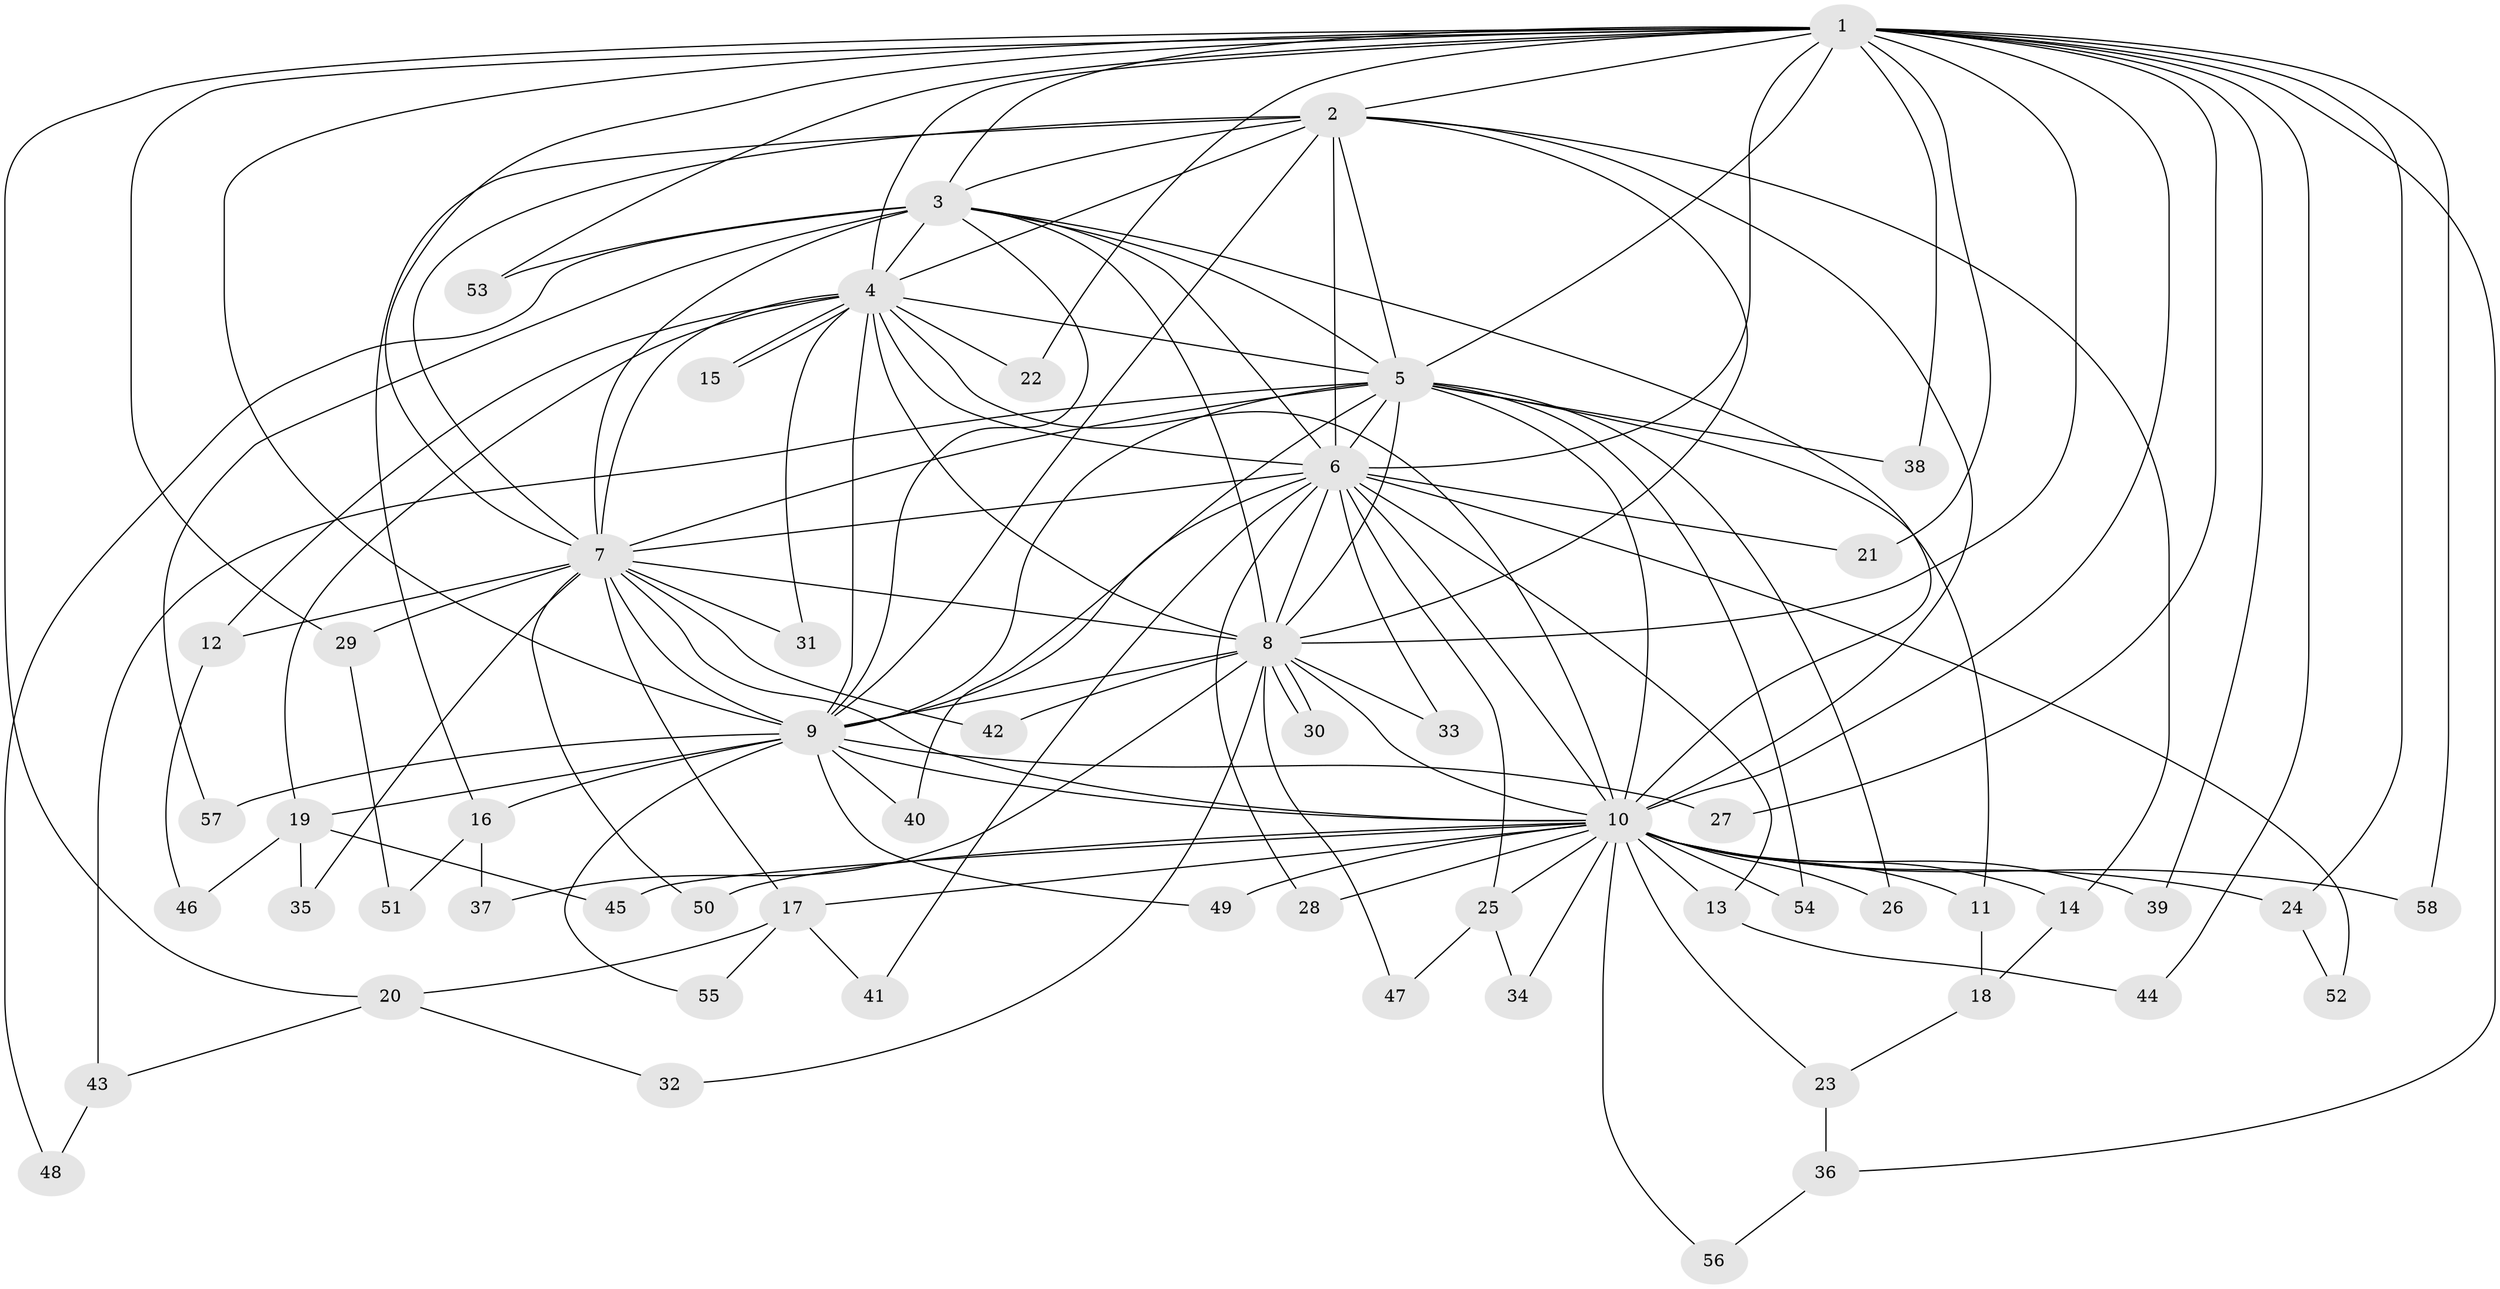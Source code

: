 // Generated by graph-tools (version 1.1) at 2025/34/03/09/25 02:34:46]
// undirected, 58 vertices, 141 edges
graph export_dot {
graph [start="1"]
  node [color=gray90,style=filled];
  1;
  2;
  3;
  4;
  5;
  6;
  7;
  8;
  9;
  10;
  11;
  12;
  13;
  14;
  15;
  16;
  17;
  18;
  19;
  20;
  21;
  22;
  23;
  24;
  25;
  26;
  27;
  28;
  29;
  30;
  31;
  32;
  33;
  34;
  35;
  36;
  37;
  38;
  39;
  40;
  41;
  42;
  43;
  44;
  45;
  46;
  47;
  48;
  49;
  50;
  51;
  52;
  53;
  54;
  55;
  56;
  57;
  58;
  1 -- 2;
  1 -- 3;
  1 -- 4;
  1 -- 5;
  1 -- 6;
  1 -- 7;
  1 -- 8;
  1 -- 9;
  1 -- 10;
  1 -- 20;
  1 -- 21;
  1 -- 22;
  1 -- 24;
  1 -- 27;
  1 -- 29;
  1 -- 36;
  1 -- 38;
  1 -- 39;
  1 -- 44;
  1 -- 53;
  1 -- 58;
  2 -- 3;
  2 -- 4;
  2 -- 5;
  2 -- 6;
  2 -- 7;
  2 -- 8;
  2 -- 9;
  2 -- 10;
  2 -- 14;
  2 -- 16;
  3 -- 4;
  3 -- 5;
  3 -- 6;
  3 -- 7;
  3 -- 8;
  3 -- 9;
  3 -- 10;
  3 -- 48;
  3 -- 53;
  3 -- 57;
  4 -- 5;
  4 -- 6;
  4 -- 7;
  4 -- 8;
  4 -- 9;
  4 -- 10;
  4 -- 12;
  4 -- 15;
  4 -- 15;
  4 -- 19;
  4 -- 22;
  4 -- 31;
  5 -- 6;
  5 -- 7;
  5 -- 8;
  5 -- 9;
  5 -- 10;
  5 -- 11;
  5 -- 26;
  5 -- 38;
  5 -- 40;
  5 -- 43;
  5 -- 54;
  6 -- 7;
  6 -- 8;
  6 -- 9;
  6 -- 10;
  6 -- 13;
  6 -- 21;
  6 -- 25;
  6 -- 28;
  6 -- 33;
  6 -- 41;
  6 -- 52;
  7 -- 8;
  7 -- 9;
  7 -- 10;
  7 -- 12;
  7 -- 17;
  7 -- 29;
  7 -- 31;
  7 -- 35;
  7 -- 42;
  7 -- 50;
  8 -- 9;
  8 -- 10;
  8 -- 30;
  8 -- 30;
  8 -- 32;
  8 -- 33;
  8 -- 37;
  8 -- 42;
  8 -- 47;
  9 -- 10;
  9 -- 16;
  9 -- 19;
  9 -- 27;
  9 -- 40;
  9 -- 49;
  9 -- 55;
  9 -- 57;
  10 -- 11;
  10 -- 13;
  10 -- 14;
  10 -- 17;
  10 -- 23;
  10 -- 24;
  10 -- 25;
  10 -- 26;
  10 -- 28;
  10 -- 34;
  10 -- 39;
  10 -- 45;
  10 -- 49;
  10 -- 50;
  10 -- 54;
  10 -- 56;
  10 -- 58;
  11 -- 18;
  12 -- 46;
  13 -- 44;
  14 -- 18;
  16 -- 37;
  16 -- 51;
  17 -- 20;
  17 -- 41;
  17 -- 55;
  18 -- 23;
  19 -- 35;
  19 -- 45;
  19 -- 46;
  20 -- 32;
  20 -- 43;
  23 -- 36;
  24 -- 52;
  25 -- 34;
  25 -- 47;
  29 -- 51;
  36 -- 56;
  43 -- 48;
}
